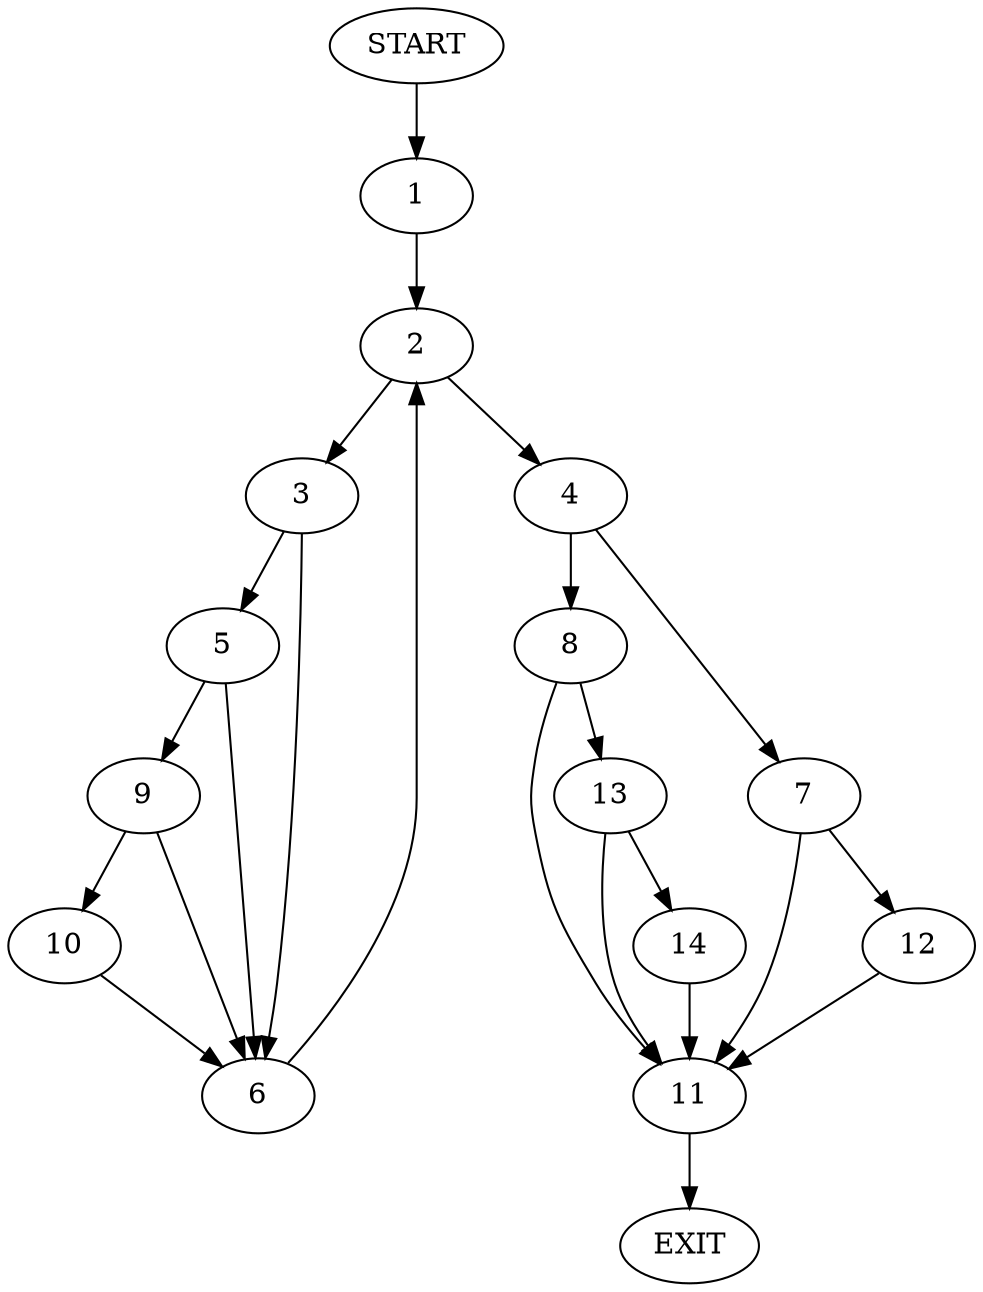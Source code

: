 digraph {
0 [label="START"]
15 [label="EXIT"]
0 -> 1
1 -> 2
2 -> 3
2 -> 4
3 -> 5
3 -> 6
4 -> 7
4 -> 8
6 -> 2
5 -> 6
5 -> 9
9 -> 6
9 -> 10
10 -> 6
7 -> 11
7 -> 12
8 -> 13
8 -> 11
12 -> 11
11 -> 15
13 -> 14
13 -> 11
14 -> 11
}

